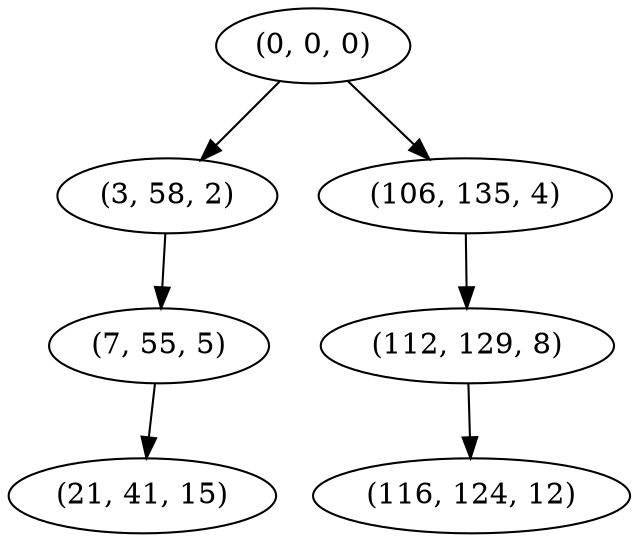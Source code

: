 digraph tree {
    "(0, 0, 0)";
    "(3, 58, 2)";
    "(7, 55, 5)";
    "(21, 41, 15)";
    "(106, 135, 4)";
    "(112, 129, 8)";
    "(116, 124, 12)";
    "(0, 0, 0)" -> "(3, 58, 2)";
    "(0, 0, 0)" -> "(106, 135, 4)";
    "(3, 58, 2)" -> "(7, 55, 5)";
    "(7, 55, 5)" -> "(21, 41, 15)";
    "(106, 135, 4)" -> "(112, 129, 8)";
    "(112, 129, 8)" -> "(116, 124, 12)";
}
